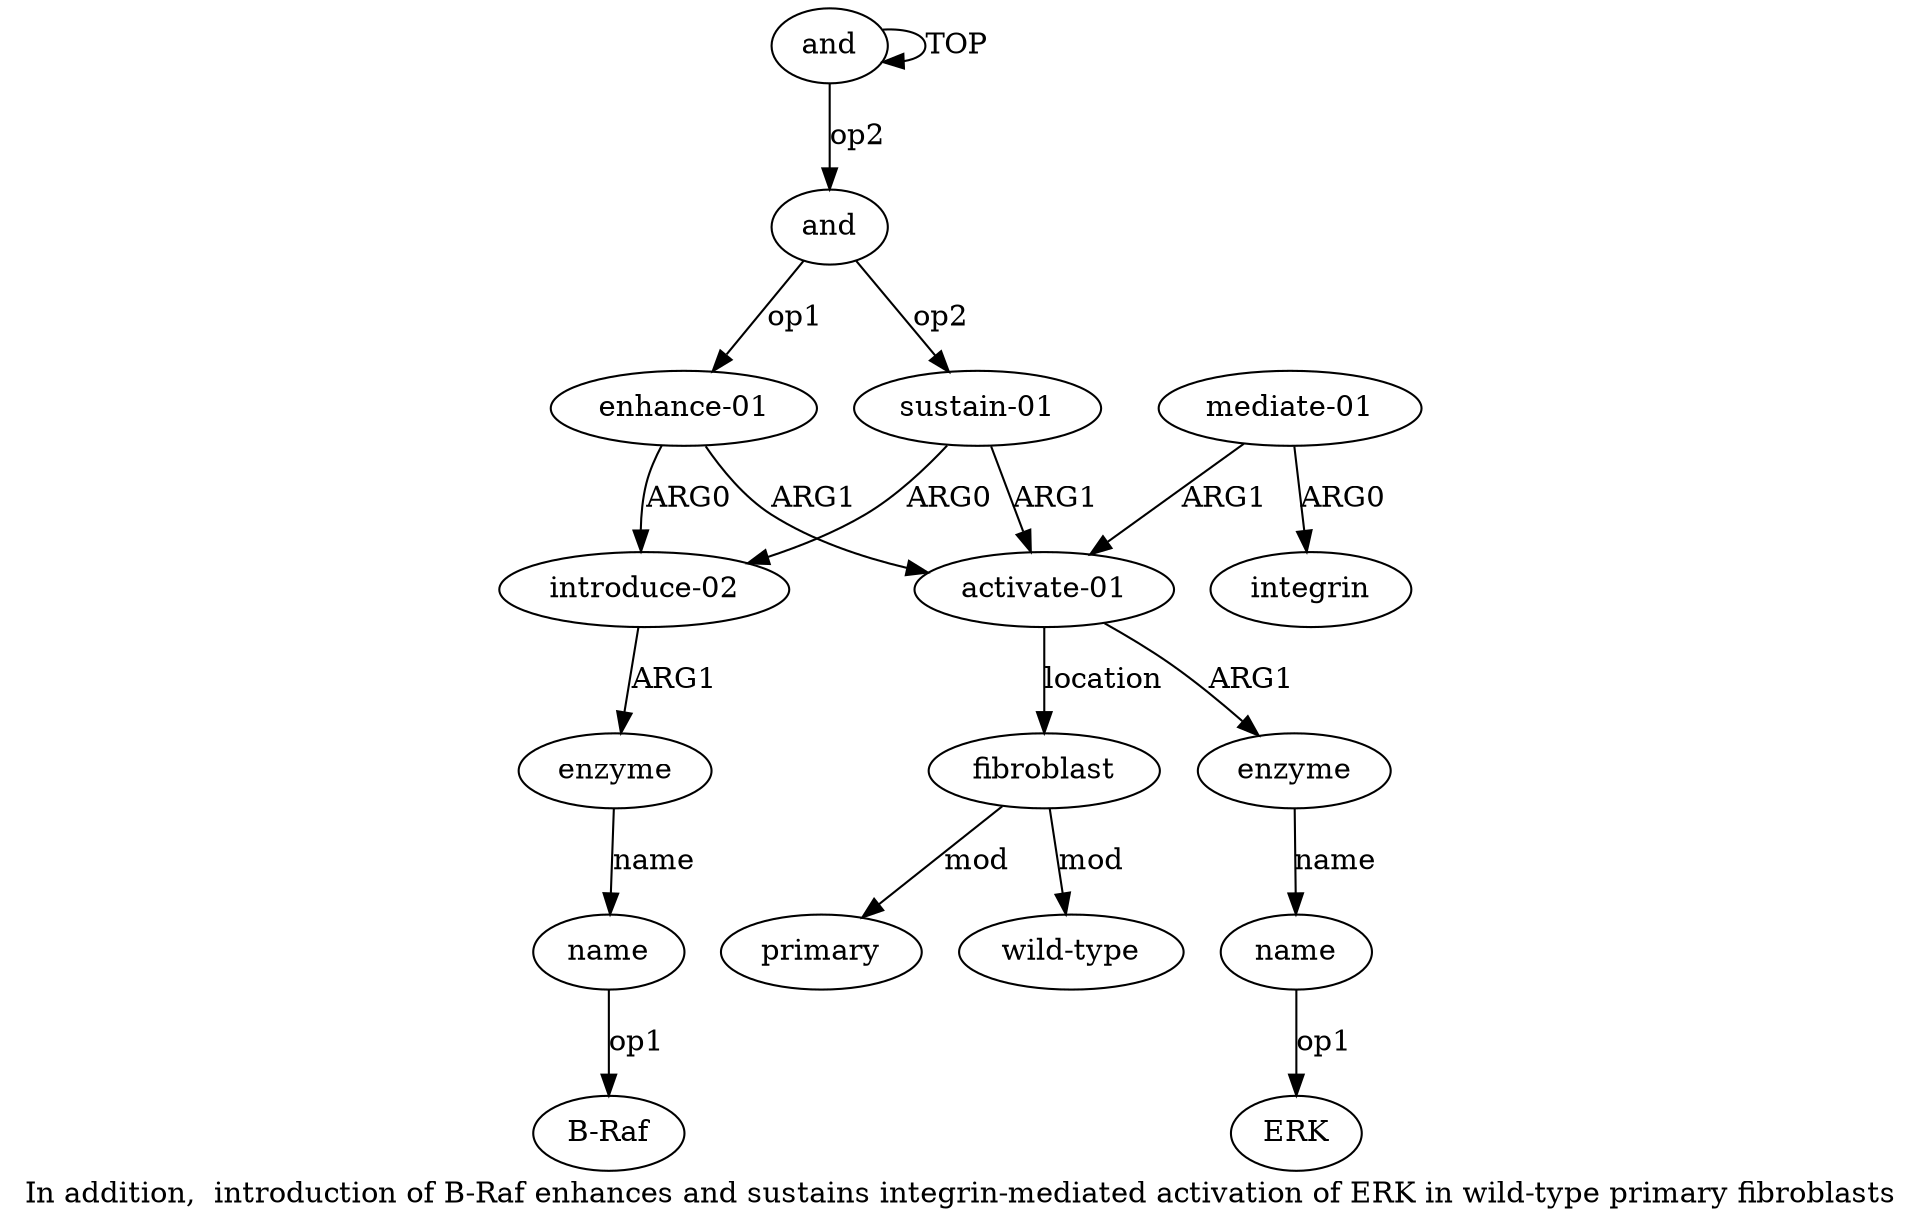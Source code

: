 digraph  {
	graph [label="In addition,  introduction of B-Raf enhances and sustains integrin-mediated activation of ERK in wild-type primary fibroblasts"];
	node [label="\N"];
	a14	 [color=black,
		gold_ind=14,
		gold_label="sustain-01",
		label="sustain-01",
		test_ind=14,
		test_label="sustain-01"];
	a3	 [color=black,
		gold_ind=3,
		gold_label="introduce-02",
		label="introduce-02",
		test_ind=3,
		test_label="introduce-02"];
	a14 -> a3 [key=0,
	color=black,
	gold_label=ARG0,
	label=ARG0,
	test_label=ARG0];
a6 [color=black,
	gold_ind=6,
	gold_label="activate-01",
	label="activate-01",
	test_ind=6,
	test_label="activate-01"];
a14 -> a6 [key=0,
color=black,
gold_label=ARG1,
label=ARG1,
test_label=ARG1];
a11 [color=black,
gold_ind=11,
gold_label=primary,
label=primary,
test_ind=11,
test_label=primary];
a10 [color=black,
gold_ind=10,
gold_label="wild-type",
label="wild-type",
test_ind=10,
test_label="wild-type"];
a13 [color=black,
gold_ind=13,
gold_label=integrin,
label=integrin,
test_ind=13,
test_label=integrin];
a12 [color=black,
gold_ind=12,
gold_label="mediate-01",
label="mediate-01",
test_ind=12,
test_label="mediate-01"];
a12 -> a13 [key=0,
color=black,
gold_label=ARG0,
label=ARG0,
test_label=ARG0];
a12 -> a6 [key=0,
color=black,
gold_label=ARG1,
label=ARG1,
test_label=ARG1];
"a5 B-Raf" [color=black,
gold_ind=-1,
gold_label="B-Raf",
label="B-Raf",
test_ind=-1,
test_label="B-Raf"];
a1 [color=black,
gold_ind=1,
gold_label=and,
label=and,
test_ind=1,
test_label=and];
a1 -> a14 [key=0,
color=black,
gold_label=op2,
label=op2,
test_label=op2];
a2 [color=black,
gold_ind=2,
gold_label="enhance-01",
label="enhance-01",
test_ind=2,
test_label="enhance-01"];
a1 -> a2 [key=0,
color=black,
gold_label=op1,
label=op1,
test_label=op1];
a0 [color=black,
gold_ind=0,
gold_label=and,
label=and,
test_ind=0,
test_label=and];
a0 -> a1 [key=0,
color=black,
gold_label=op2,
label=op2,
test_label=op2];
a0 -> a0 [key=0,
color=black,
gold_label=TOP,
label=TOP,
test_label=TOP];
a4 [color=black,
gold_ind=4,
gold_label=enzyme,
label=enzyme,
test_ind=4,
test_label=enzyme];
a3 -> a4 [key=0,
color=black,
gold_label=ARG1,
label=ARG1,
test_label=ARG1];
a2 -> a3 [key=0,
color=black,
gold_label=ARG0,
label=ARG0,
test_label=ARG0];
a2 -> a6 [key=0,
color=black,
gold_label=ARG1,
label=ARG1,
test_label=ARG1];
a5 [color=black,
gold_ind=5,
gold_label=name,
label=name,
test_ind=5,
test_label=name];
a5 -> "a5 B-Raf" [key=0,
color=black,
gold_label=op1,
label=op1,
test_label=op1];
a4 -> a5 [key=0,
color=black,
gold_label=name,
label=name,
test_label=name];
a7 [color=black,
gold_ind=7,
gold_label=enzyme,
label=enzyme,
test_ind=7,
test_label=enzyme];
a8 [color=black,
gold_ind=8,
gold_label=name,
label=name,
test_ind=8,
test_label=name];
a7 -> a8 [key=0,
color=black,
gold_label=name,
label=name,
test_label=name];
a6 -> a7 [key=0,
color=black,
gold_label=ARG1,
label=ARG1,
test_label=ARG1];
a9 [color=black,
gold_ind=9,
gold_label=fibroblast,
label=fibroblast,
test_ind=9,
test_label=fibroblast];
a6 -> a9 [key=0,
color=black,
gold_label=location,
label=location,
test_label=location];
a9 -> a11 [key=0,
color=black,
gold_label=mod,
label=mod,
test_label=mod];
a9 -> a10 [key=0,
color=black,
gold_label=mod,
label=mod,
test_label=mod];
"a8 ERK" [color=black,
gold_ind=-1,
gold_label=ERK,
label=ERK,
test_ind=-1,
test_label=ERK];
a8 -> "a8 ERK" [key=0,
color=black,
gold_label=op1,
label=op1,
test_label=op1];
}
